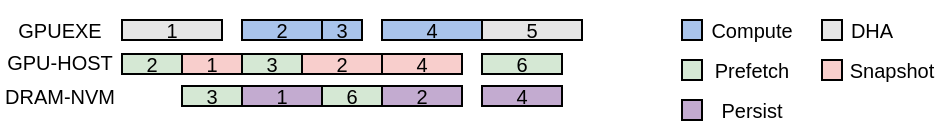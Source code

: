 <mxfile version="24.6.0" type="github">
  <diagram name="第 1 页" id="6jmwY03XSO3npQRhQJKJ">
    <mxGraphModel dx="477" dy="275" grid="1" gridSize="10" guides="1" tooltips="1" connect="1" arrows="1" fold="1" page="1" pageScale="1" pageWidth="827" pageHeight="1169" math="0" shadow="0">
      <root>
        <mxCell id="0" />
        <mxCell id="1" parent="0" />
        <mxCell id="5TXTgct5jN2t5OzSRrQ--1" value="&lt;p style=&quot;line-height: 100%; font-size: 10px;&quot;&gt;&lt;font style=&quot;font-size: 10px;&quot;&gt;1&lt;/font&gt;&lt;/p&gt;" style="whiteSpace=wrap;html=1;fillColor=#E6E6E6;fontSize=10;fillStyle=auto;strokeWidth=1;strokeColor=default;" vertex="1" parent="1">
          <mxGeometry x="300" y="140" width="50" height="10" as="geometry" />
        </mxCell>
        <mxCell id="5TXTgct5jN2t5OzSRrQ--2" value="&lt;p style=&quot;line-height: 100%; font-size: 10px;&quot;&gt;&lt;font style=&quot;font-size: 10px;&quot;&gt;2&lt;/font&gt;&lt;/p&gt;" style="whiteSpace=wrap;html=1;fillColor=#A9C4EB;fontSize=10;" vertex="1" parent="1">
          <mxGeometry x="360" y="140" width="40" height="10" as="geometry" />
        </mxCell>
        <mxCell id="5TXTgct5jN2t5OzSRrQ--3" value="&lt;p style=&quot;line-height: 100%; font-size: 10px;&quot;&gt;&lt;font style=&quot;font-size: 10px;&quot;&gt;4&lt;/font&gt;&lt;/p&gt;" style="whiteSpace=wrap;html=1;fillColor=#A9C4EB;fontSize=10;" vertex="1" parent="1">
          <mxGeometry x="430" y="140" width="50" height="10" as="geometry" />
        </mxCell>
        <mxCell id="5TXTgct5jN2t5OzSRrQ--5" value="&lt;p style=&quot;line-height: 100%; font-size: 10px;&quot;&gt;&lt;font style=&quot;font-size: 10px;&quot;&gt;2&lt;/font&gt;&lt;/p&gt;" style="whiteSpace=wrap;html=1;fillColor=#D5E8D4;fontSize=10;" vertex="1" parent="1">
          <mxGeometry x="300" y="157" width="30" height="10" as="geometry" />
        </mxCell>
        <mxCell id="5TXTgct5jN2t5OzSRrQ--8" value="1" style="whiteSpace=wrap;html=1;fillColor=#F8CECC;fontSize=10;" vertex="1" parent="1">
          <mxGeometry x="330" y="157" width="30" height="10" as="geometry" />
        </mxCell>
        <mxCell id="5TXTgct5jN2t5OzSRrQ--17" value="&lt;font style=&quot;font-size: 10px;&quot;&gt;GPUEXE&lt;/font&gt;" style="text;html=1;align=center;verticalAlign=middle;whiteSpace=wrap;rounded=0;" vertex="1" parent="1">
          <mxGeometry x="239" y="139.5" width="60" height="10" as="geometry" />
        </mxCell>
        <mxCell id="5TXTgct5jN2t5OzSRrQ--18" value="&lt;span style=&quot;font-size: 10px;&quot;&gt;GPU-HOST&lt;/span&gt;" style="text;html=1;align=center;verticalAlign=middle;whiteSpace=wrap;rounded=0;" vertex="1" parent="1">
          <mxGeometry x="239" y="155.5" width="60" height="11" as="geometry" />
        </mxCell>
        <mxCell id="5TXTgct5jN2t5OzSRrQ--19" value="&lt;font style=&quot;font-size: 10px;&quot;&gt;DRAM-NVM&lt;/font&gt;" style="text;html=1;align=center;verticalAlign=middle;whiteSpace=wrap;rounded=0;" vertex="1" parent="1">
          <mxGeometry x="239" y="173.5" width="60" height="9" as="geometry" />
        </mxCell>
        <mxCell id="5TXTgct5jN2t5OzSRrQ--20" value="" style="whiteSpace=wrap;html=1;aspect=fixed;fillColor=#A9C4EB;" vertex="1" parent="1">
          <mxGeometry x="580" y="140" width="10" height="10" as="geometry" />
        </mxCell>
        <mxCell id="5TXTgct5jN2t5OzSRrQ--21" value="" style="whiteSpace=wrap;html=1;aspect=fixed;fillColor=#F8CECC;" vertex="1" parent="1">
          <mxGeometry x="650" y="160" width="10" height="10" as="geometry" />
        </mxCell>
        <mxCell id="5TXTgct5jN2t5OzSRrQ--22" value="" style="whiteSpace=wrap;html=1;aspect=fixed;fillColor=#D5E8D4;" vertex="1" parent="1">
          <mxGeometry x="580" y="160" width="10" height="10" as="geometry" />
        </mxCell>
        <mxCell id="5TXTgct5jN2t5OzSRrQ--23" value="" style="whiteSpace=wrap;html=1;aspect=fixed;fillColor=#C3ABD0;" vertex="1" parent="1">
          <mxGeometry x="580" y="180" width="10" height="10" as="geometry" />
        </mxCell>
        <mxCell id="5TXTgct5jN2t5OzSRrQ--24" value="&lt;font style=&quot;font-size: 10px;&quot;&gt;Compute&lt;/font&gt;" style="text;html=1;align=center;verticalAlign=middle;whiteSpace=wrap;rounded=0;" vertex="1" parent="1">
          <mxGeometry x="590" y="140" width="50" height="10" as="geometry" />
        </mxCell>
        <mxCell id="5TXTgct5jN2t5OzSRrQ--25" value="&lt;font style=&quot;font-size: 10px;&quot;&gt;Prefetch&lt;/font&gt;" style="text;html=1;align=center;verticalAlign=middle;whiteSpace=wrap;rounded=0;" vertex="1" parent="1">
          <mxGeometry x="590" y="160" width="50" height="10" as="geometry" />
        </mxCell>
        <mxCell id="5TXTgct5jN2t5OzSRrQ--26" value="&lt;span style=&quot;font-size: 10px;&quot;&gt;Snapshot&lt;/span&gt;" style="text;html=1;align=center;verticalAlign=middle;whiteSpace=wrap;rounded=0;" vertex="1" parent="1">
          <mxGeometry x="660" y="160" width="50" height="10" as="geometry" />
        </mxCell>
        <mxCell id="5TXTgct5jN2t5OzSRrQ--27" value="&lt;font style=&quot;font-size: 10px;&quot;&gt;Persist&lt;/font&gt;" style="text;html=1;align=center;verticalAlign=middle;whiteSpace=wrap;rounded=0;" vertex="1" parent="1">
          <mxGeometry x="590" y="180" width="50" height="10" as="geometry" />
        </mxCell>
        <mxCell id="5TXTgct5jN2t5OzSRrQ--28" value="&lt;p style=&quot;line-height: 100%; font-size: 10px;&quot;&gt;&lt;font style=&quot;font-size: 10px;&quot;&gt;3&lt;/font&gt;&lt;/p&gt;" style="whiteSpace=wrap;html=1;fillColor=#D5E8D4;fontSize=10;" vertex="1" parent="1">
          <mxGeometry x="360" y="157" width="30" height="10" as="geometry" />
        </mxCell>
        <mxCell id="5TXTgct5jN2t5OzSRrQ--29" value="1" style="whiteSpace=wrap;html=1;fillColor=#C3ABD0;fontSize=10;" vertex="1" parent="1">
          <mxGeometry x="360" y="173" width="40" height="10" as="geometry" />
        </mxCell>
        <mxCell id="5TXTgct5jN2t5OzSRrQ--30" value="&lt;p style=&quot;line-height: 100%; font-size: 10px;&quot;&gt;&lt;font style=&quot;font-size: 10px;&quot;&gt;3&lt;/font&gt;&lt;/p&gt;" style="whiteSpace=wrap;html=1;fillColor=#A9C4EB;fontSize=10;" vertex="1" parent="1">
          <mxGeometry x="400" y="140" width="20" height="10" as="geometry" />
        </mxCell>
        <mxCell id="5TXTgct5jN2t5OzSRrQ--31" value="&lt;p style=&quot;line-height: 100%; font-size: 10px;&quot;&gt;&lt;font style=&quot;font-size: 10px;&quot;&gt;2&lt;/font&gt;&lt;/p&gt;" style="whiteSpace=wrap;html=1;fillColor=#F8CECC;fontSize=10;" vertex="1" parent="1">
          <mxGeometry x="390" y="157" width="40" height="10" as="geometry" />
        </mxCell>
        <mxCell id="5TXTgct5jN2t5OzSRrQ--33" value="" style="whiteSpace=wrap;html=1;aspect=fixed;fillColor=#E6E6E6;fontColor=#333333;strokeColor=#000000;" vertex="1" parent="1">
          <mxGeometry x="650" y="140" width="10" height="10" as="geometry" />
        </mxCell>
        <mxCell id="5TXTgct5jN2t5OzSRrQ--34" value="&lt;font style=&quot;font-size: 10px;&quot;&gt;DHA&lt;/font&gt;" style="text;html=1;align=center;verticalAlign=middle;whiteSpace=wrap;rounded=0;" vertex="1" parent="1">
          <mxGeometry x="660" y="140" width="30" height="10" as="geometry" />
        </mxCell>
        <mxCell id="5TXTgct5jN2t5OzSRrQ--35" value="&lt;p style=&quot;line-height: 100%; font-size: 10px;&quot;&gt;&lt;font style=&quot;font-size: 10px;&quot;&gt;6&lt;/font&gt;&lt;/p&gt;" style="whiteSpace=wrap;html=1;fillColor=#D5E8D4;fontSize=10;" vertex="1" parent="1">
          <mxGeometry x="400" y="173" width="30" height="10" as="geometry" />
        </mxCell>
        <mxCell id="5TXTgct5jN2t5OzSRrQ--36" value="&lt;p style=&quot;line-height: 100%; font-size: 10px;&quot;&gt;&lt;font style=&quot;font-size: 10px;&quot;&gt;3&lt;/font&gt;&lt;/p&gt;" style="whiteSpace=wrap;html=1;fillColor=#D5E8D4;fontSize=10;" vertex="1" parent="1">
          <mxGeometry x="330" y="173" width="30" height="10" as="geometry" />
        </mxCell>
        <mxCell id="5TXTgct5jN2t5OzSRrQ--37" value="4" style="whiteSpace=wrap;html=1;fillColor=#F8CECC;fontSize=10;" vertex="1" parent="1">
          <mxGeometry x="430" y="157" width="40" height="10" as="geometry" />
        </mxCell>
        <mxCell id="5TXTgct5jN2t5OzSRrQ--38" value="2" style="whiteSpace=wrap;html=1;fillColor=#C3ABD0;fontSize=10;" vertex="1" parent="1">
          <mxGeometry x="430" y="173" width="40" height="10" as="geometry" />
        </mxCell>
        <mxCell id="5TXTgct5jN2t5OzSRrQ--39" value="&lt;p style=&quot;line-height: 100%; font-size: 10px;&quot;&gt;&lt;font style=&quot;font-size: 10px;&quot;&gt;5&lt;/font&gt;&lt;/p&gt;" style="whiteSpace=wrap;html=1;fillColor=#E6E6E6;fontSize=10;" vertex="1" parent="1">
          <mxGeometry x="480" y="140" width="50" height="10" as="geometry" />
        </mxCell>
        <mxCell id="5TXTgct5jN2t5OzSRrQ--41" value="&lt;p style=&quot;line-height: 100%; font-size: 10px;&quot;&gt;&lt;font style=&quot;font-size: 10px;&quot;&gt;6&lt;/font&gt;&lt;/p&gt;" style="whiteSpace=wrap;html=1;fillColor=#D5E8D4;fontSize=10;" vertex="1" parent="1">
          <mxGeometry x="480" y="157" width="40" height="10" as="geometry" />
        </mxCell>
        <mxCell id="5TXTgct5jN2t5OzSRrQ--42" value="4" style="whiteSpace=wrap;html=1;fillColor=#C3ABD0;fontSize=10;" vertex="1" parent="1">
          <mxGeometry x="480" y="173" width="40" height="10" as="geometry" />
        </mxCell>
        <mxCell id="5TXTgct5jN2t5OzSRrQ--43" style="edgeStyle=orthogonalEdgeStyle;rounded=0;orthogonalLoop=1;jettySize=auto;html=1;exitX=0.5;exitY=1;exitDx=0;exitDy=0;" edge="1" parent="1" source="5TXTgct5jN2t5OzSRrQ--18" target="5TXTgct5jN2t5OzSRrQ--18">
          <mxGeometry relative="1" as="geometry" />
        </mxCell>
      </root>
    </mxGraphModel>
  </diagram>
</mxfile>
